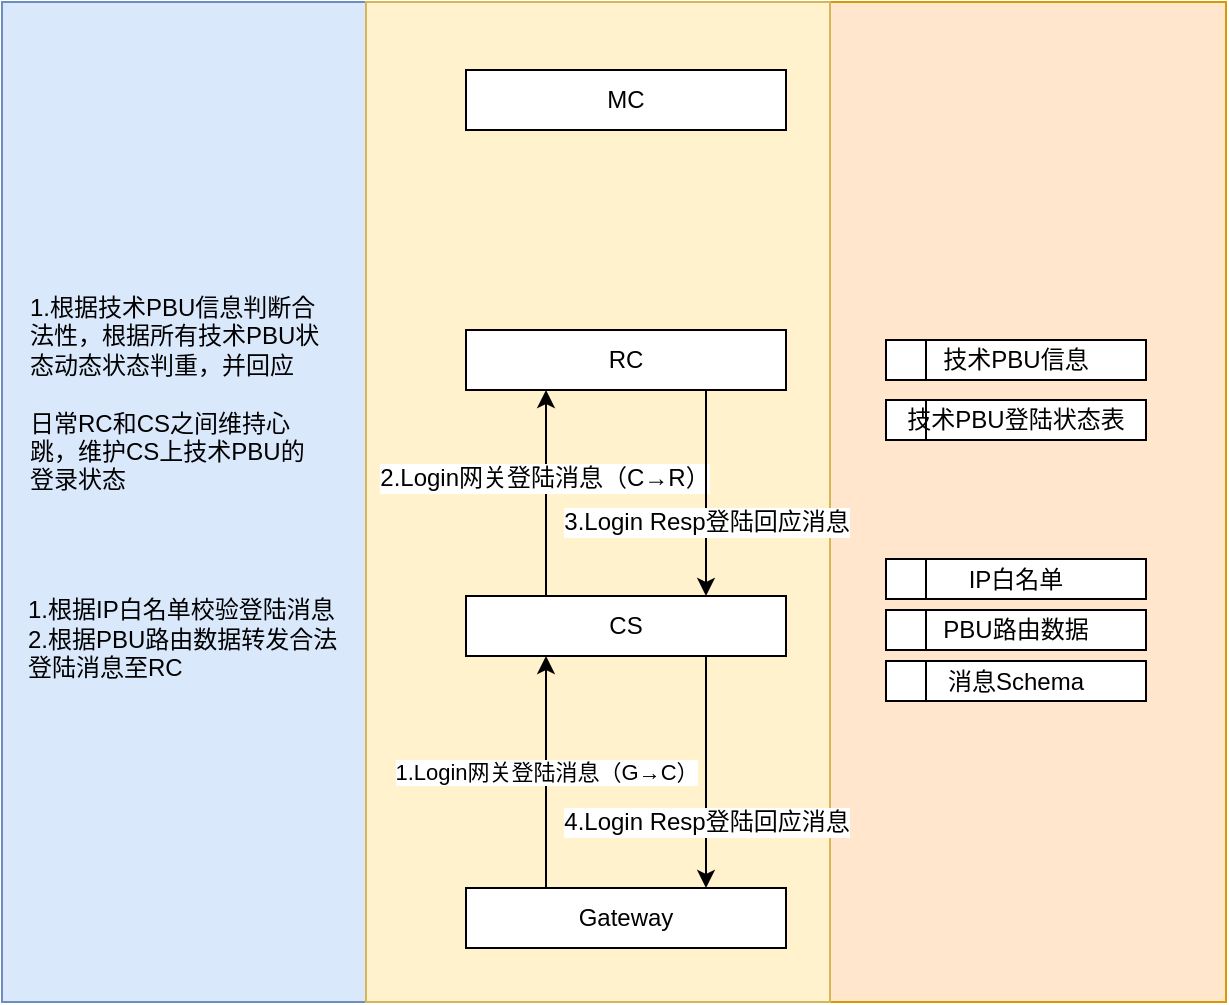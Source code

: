 <mxfile version="10.6.3" type="github"><diagram id="2XSv5YncIsLpyqT5br60" name="登陆"><mxGraphModel dx="2861" dy="1156" grid="1" gridSize="10" guides="1" tooltips="1" connect="1" arrows="1" fold="1" page="1" pageScale="1" pageWidth="827" pageHeight="1169" math="0" shadow="0"><root><mxCell id="0"/><mxCell id="1" parent="0"/><mxCell id="5lOrQ2NsdRdxIUb5oUFo-22" value="" style="rounded=0;whiteSpace=wrap;html=1;fillColor=#dae8fc;strokeColor=#6c8ebf;" parent="1" vertex="1"><mxGeometry x="-102" y="470" width="182" height="500" as="geometry"/></mxCell><mxCell id="5lOrQ2NsdRdxIUb5oUFo-20" value="" style="rounded=0;whiteSpace=wrap;html=1;fillColor=#ffe6cc;strokeColor=#d79b00;" parent="1" vertex="1"><mxGeometry x="312" y="470" width="198" height="500" as="geometry"/></mxCell><mxCell id="5lOrQ2NsdRdxIUb5oUFo-19" value="" style="rounded=0;whiteSpace=wrap;html=1;fillColor=#fff2cc;strokeColor=#d6b656;" parent="1" vertex="1"><mxGeometry x="80" y="470" width="232" height="500" as="geometry"/></mxCell><mxCell id="5lOrQ2NsdRdxIUb5oUFo-3" value="1.Login网关登陆消息（G→C）" style="edgeStyle=orthogonalEdgeStyle;rounded=0;orthogonalLoop=1;jettySize=auto;html=1;exitX=0.25;exitY=0;exitDx=0;exitDy=0;entryX=0.25;entryY=1;entryDx=0;entryDy=0;" parent="1" source="7pROXdPLJtuQ2oOgDiOT-1" target="5lOrQ2NsdRdxIUb5oUFo-1" edge="1"><mxGeometry relative="1" as="geometry"/></mxCell><mxCell id="7pROXdPLJtuQ2oOgDiOT-1" value="Gateway" style="rounded=0;whiteSpace=wrap;html=1;" parent="1" vertex="1"><mxGeometry x="130" y="913" width="160" height="30" as="geometry"/></mxCell><mxCell id="5lOrQ2NsdRdxIUb5oUFo-6" style="edgeStyle=orthogonalEdgeStyle;rounded=0;orthogonalLoop=1;jettySize=auto;html=1;exitX=0.25;exitY=0;exitDx=0;exitDy=0;entryX=0.25;entryY=1;entryDx=0;entryDy=0;" parent="1" source="5lOrQ2NsdRdxIUb5oUFo-1" target="5lOrQ2NsdRdxIUb5oUFo-2" edge="1"><mxGeometry relative="1" as="geometry"/></mxCell><mxCell id="5lOrQ2NsdRdxIUb5oUFo-8" value="2.Login网关登陆消息（&lt;span&gt;C→R）&lt;/span&gt;" style="text;html=1;resizable=0;points=[];align=center;verticalAlign=middle;labelBackgroundColor=#ffffff;" parent="5lOrQ2NsdRdxIUb5oUFo-6" vertex="1" connectable="0"><mxGeometry x="0.146" y="1" relative="1" as="geometry"><mxPoint as="offset"/></mxGeometry></mxCell><mxCell id="5lOrQ2NsdRdxIUb5oUFo-30" style="edgeStyle=orthogonalEdgeStyle;rounded=0;orthogonalLoop=1;jettySize=auto;html=1;exitX=0.75;exitY=1;exitDx=0;exitDy=0;entryX=0.75;entryY=0;entryDx=0;entryDy=0;" parent="1" source="5lOrQ2NsdRdxIUb5oUFo-1" target="7pROXdPLJtuQ2oOgDiOT-1" edge="1"><mxGeometry relative="1" as="geometry"/></mxCell><mxCell id="5lOrQ2NsdRdxIUb5oUFo-31" value="4.Login Resp登陆回应消息" style="text;html=1;resizable=0;points=[];align=center;verticalAlign=middle;labelBackgroundColor=#ffffff;" parent="5lOrQ2NsdRdxIUb5oUFo-30" vertex="1" connectable="0"><mxGeometry x="0.052" y="1" relative="1" as="geometry"><mxPoint x="-1" y="22" as="offset"/></mxGeometry></mxCell><mxCell id="5lOrQ2NsdRdxIUb5oUFo-1" value="CS&lt;br&gt;" style="rounded=0;whiteSpace=wrap;html=1;" parent="1" vertex="1"><mxGeometry x="130" y="767" width="160" height="30" as="geometry"/></mxCell><mxCell id="5lOrQ2NsdRdxIUb5oUFo-28" style="edgeStyle=orthogonalEdgeStyle;rounded=0;orthogonalLoop=1;jettySize=auto;html=1;exitX=0.75;exitY=1;exitDx=0;exitDy=0;entryX=0.75;entryY=0;entryDx=0;entryDy=0;" parent="1" source="5lOrQ2NsdRdxIUb5oUFo-2" target="5lOrQ2NsdRdxIUb5oUFo-1" edge="1"><mxGeometry relative="1" as="geometry"/></mxCell><mxCell id="5lOrQ2NsdRdxIUb5oUFo-29" value="3.Login Resp登陆回应消息" style="text;html=1;resizable=0;points=[];align=center;verticalAlign=middle;labelBackgroundColor=#ffffff;" parent="5lOrQ2NsdRdxIUb5oUFo-28" vertex="1" connectable="0"><mxGeometry x="-0.126" relative="1" as="geometry"><mxPoint y="21" as="offset"/></mxGeometry></mxCell><mxCell id="5lOrQ2NsdRdxIUb5oUFo-2" value="RC&lt;br&gt;" style="rounded=0;whiteSpace=wrap;html=1;" parent="1" vertex="1"><mxGeometry x="130" y="634" width="160" height="30" as="geometry"/></mxCell><mxCell id="5lOrQ2NsdRdxIUb5oUFo-5" value="MC&lt;br&gt;" style="rounded=0;whiteSpace=wrap;html=1;" parent="1" vertex="1"><mxGeometry x="130" y="504" width="160" height="30" as="geometry"/></mxCell><mxCell id="5lOrQ2NsdRdxIUb5oUFo-11" value="1.根据IP白名单校验登陆消息&lt;br&gt;2.根据PBU路由数据转发合法登陆消息至RC&lt;br&gt;&lt;br&gt;&lt;br&gt;&lt;br&gt;&lt;br&gt;" style="text;html=1;strokeColor=none;fillColor=none;align=left;verticalAlign=middle;whiteSpace=wrap;rounded=0;" parent="1" vertex="1"><mxGeometry x="-91" y="807" width="160" height="20" as="geometry"/></mxCell><mxCell id="5lOrQ2NsdRdxIUb5oUFo-12" value="IP白名单" style="shape=internalStorage;whiteSpace=wrap;html=1;backgroundOutline=1;" parent="1" vertex="1"><mxGeometry x="340" y="748.5" width="130" height="20" as="geometry"/></mxCell><mxCell id="5lOrQ2NsdRdxIUb5oUFo-25" value="技术PBU信息&lt;br&gt;" style="shape=internalStorage;whiteSpace=wrap;html=1;backgroundOutline=1;" parent="1" vertex="1"><mxGeometry x="340" y="639" width="130" height="20" as="geometry"/></mxCell><mxCell id="5lOrQ2NsdRdxIUb5oUFo-32" value="PBU路由数据" style="shape=internalStorage;whiteSpace=wrap;html=1;backgroundOutline=1;" parent="1" vertex="1"><mxGeometry x="340" y="774" width="130" height="20" as="geometry"/></mxCell><mxCell id="5lOrQ2NsdRdxIUb5oUFo-33" value="1.根据技术PBU信息判断合法性，根据所有技术PBU状态动态状态判重，并回应&lt;br&gt;&lt;br&gt;日常RC和CS之间维持心跳，维护CS上技术PBU的登录状态&lt;br&gt;" style="text;html=1;whiteSpace=wrap;" parent="1" vertex="1"><mxGeometry x="-90" y="609" width="150" height="30" as="geometry"/></mxCell><mxCell id="lRHoi_w9eDaSUjSf08hd-1" value="消息Schema" style="shape=internalStorage;whiteSpace=wrap;html=1;backgroundOutline=1;" parent="1" vertex="1"><mxGeometry x="340" y="799.5" width="130" height="20" as="geometry"/></mxCell><mxCell id="s5xCpZvy7ODqu6LAv5JG-1" value="技术PBU登陆状态表&lt;br&gt;" style="shape=internalStorage;whiteSpace=wrap;html=1;backgroundOutline=1;" parent="1" vertex="1"><mxGeometry x="340" y="669" width="130" height="20" as="geometry"/></mxCell></root></mxGraphModel></diagram><diagram id="eDgnCGzcdqiorpfhv8WH" name="新订单"><mxGraphModel dx="2034" dy="1156" grid="1" gridSize="10" guides="1" tooltips="1" connect="1" arrows="1" fold="1" page="1" pageScale="1" pageWidth="827" pageHeight="1169" math="0" shadow="0"><root><mxCell id="QPDfDquQ-t-9GtIXhJNH-0"/><mxCell id="QPDfDquQ-t-9GtIXhJNH-1" parent="QPDfDquQ-t-9GtIXhJNH-0"/><mxCell id="Iek5sfIJTYczQNUYaZ8A-0" value="" style="rounded=0;whiteSpace=wrap;html=1;fillColor=#dae8fc;strokeColor=#6c8ebf;" parent="QPDfDquQ-t-9GtIXhJNH-1" vertex="1"><mxGeometry y="399" width="272" height="641" as="geometry"/></mxCell><mxCell id="Iek5sfIJTYczQNUYaZ8A-1" value="" style="rounded=0;whiteSpace=wrap;html=1;fillColor=#ffe6cc;strokeColor=#d79b00;" parent="QPDfDquQ-t-9GtIXhJNH-1" vertex="1"><mxGeometry x="800" y="399" width="182" height="641" as="geometry"/></mxCell><mxCell id="Iek5sfIJTYczQNUYaZ8A-2" value="" style="rounded=0;whiteSpace=wrap;html=1;fillColor=#fff2cc;strokeColor=#d6b656;" parent="QPDfDquQ-t-9GtIXhJNH-1" vertex="1"><mxGeometry x="272" y="399" width="528" height="641" as="geometry"/></mxCell><mxCell id="Iek5sfIJTYczQNUYaZ8A-3" value="" style="edgeStyle=orthogonalEdgeStyle;rounded=0;orthogonalLoop=1;jettySize=auto;html=1;exitX=0.25;exitY=0;exitDx=0;exitDy=0;entryX=0.25;entryY=1;entryDx=0;entryDy=0;" parent="QPDfDquQ-t-9GtIXhJNH-1" source="Iek5sfIJTYczQNUYaZ8A-4" target="Iek5sfIJTYczQNUYaZ8A-9" edge="1"><mxGeometry relative="1" as="geometry"/></mxCell><mxCell id="UHxvu0t0LQLMJpTb8T8X-2" value="&lt;span&gt;新订单 New Order （G→C）&lt;/span&gt;" style="text;html=1;resizable=0;points=[];align=center;verticalAlign=middle;labelBackgroundColor=#ffffff;" parent="Iek5sfIJTYczQNUYaZ8A-3" vertex="1" connectable="0"><mxGeometry x="0.052" y="-1" relative="1" as="geometry"><mxPoint as="offset"/></mxGeometry></mxCell><mxCell id="UHxvu0t0LQLMJpTb8T8X-11" value="订单回应（Order Response）" style="edgeStyle=orthogonalEdgeStyle;rounded=0;orthogonalLoop=1;jettySize=auto;html=1;exitX=0.537;exitY=1.033;exitDx=0;exitDy=0;exitPerimeter=0;" parent="QPDfDquQ-t-9GtIXhJNH-1" source="Iek5sfIJTYczQNUYaZ8A-4" edge="1"><mxGeometry x="0.508" relative="1" as="geometry"><mxPoint x="482" y="988" as="targetPoint"/><mxPoint as="offset"/></mxGeometry></mxCell><mxCell id="1xBnIUnLfDGJ1frcEi9m-10" style="edgeStyle=orthogonalEdgeStyle;rounded=0;orthogonalLoop=1;jettySize=auto;html=1;exitX=0.75;exitY=1;exitDx=0;exitDy=0;entryX=0.777;entryY=0;entryDx=0;entryDy=0;entryPerimeter=0;" parent="QPDfDquQ-t-9GtIXhJNH-1" source="Iek5sfIJTYczQNUYaZ8A-4" target="QkaART5E55zEkX3gq3cA-0" edge="1"><mxGeometry relative="1" as="geometry"/></mxCell><mxCell id="1xBnIUnLfDGJ1frcEi9m-11" value="执行报告 （Execution Report）" style="text;html=1;resizable=0;points=[];align=center;verticalAlign=middle;labelBackgroundColor=#ffffff;" parent="1xBnIUnLfDGJ1frcEi9m-10" vertex="1" connectable="0"><mxGeometry x="-0.288" relative="1" as="geometry"><mxPoint as="offset"/></mxGeometry></mxCell><mxCell id="Iek5sfIJTYczQNUYaZ8A-4" value="Gateway" style="rounded=0;whiteSpace=wrap;html=1;" parent="QPDfDquQ-t-9GtIXhJNH-1" vertex="1"><mxGeometry x="322" y="842" width="298" height="30" as="geometry"/></mxCell><mxCell id="Iek5sfIJTYczQNUYaZ8A-5" style="edgeStyle=orthogonalEdgeStyle;rounded=0;orthogonalLoop=1;jettySize=auto;html=1;exitX=0.25;exitY=0;exitDx=0;exitDy=0;entryX=0.25;entryY=1;entryDx=0;entryDy=0;" parent="QPDfDquQ-t-9GtIXhJNH-1" source="Iek5sfIJTYczQNUYaZ8A-9" target="Iek5sfIJTYczQNUYaZ8A-12" edge="1"><mxGeometry relative="1" as="geometry"/></mxCell><mxCell id="Iek5sfIJTYczQNUYaZ8A-6" value="新订单 New Order （C→R）&lt;br&gt;" style="text;html=1;resizable=0;points=[];align=center;verticalAlign=middle;labelBackgroundColor=#ffffff;" parent="Iek5sfIJTYczQNUYaZ8A-5" vertex="1" connectable="0"><mxGeometry x="0.146" y="1" relative="1" as="geometry"><mxPoint as="offset"/></mxGeometry></mxCell><mxCell id="Iek5sfIJTYczQNUYaZ8A-7" style="edgeStyle=orthogonalEdgeStyle;rounded=0;orthogonalLoop=1;jettySize=auto;html=1;exitX=0.5;exitY=1;exitDx=0;exitDy=0;" parent="QPDfDquQ-t-9GtIXhJNH-1" source="Iek5sfIJTYczQNUYaZ8A-9" target="Iek5sfIJTYczQNUYaZ8A-4" edge="1"><mxGeometry relative="1" as="geometry"><Array as="points"><mxPoint x="480" y="726"/></Array></mxGeometry></mxCell><mxCell id="Iek5sfIJTYczQNUYaZ8A-8" value="&lt;span&gt;订单回应（Order Response）&lt;/span&gt;" style="text;html=1;resizable=0;points=[];align=center;verticalAlign=middle;labelBackgroundColor=#ffffff;" parent="Iek5sfIJTYczQNUYaZ8A-7" vertex="1" connectable="0"><mxGeometry x="0.052" y="1" relative="1" as="geometry"><mxPoint x="-1" y="22" as="offset"/></mxGeometry></mxCell><mxCell id="Iek5sfIJTYczQNUYaZ8A-9" value="CS&lt;br&gt;" style="rounded=0;whiteSpace=wrap;html=1;" parent="QPDfDquQ-t-9GtIXhJNH-1" vertex="1"><mxGeometry x="322" y="696" width="298" height="30" as="geometry"/></mxCell><mxCell id="Iek5sfIJTYczQNUYaZ8A-10" style="edgeStyle=orthogonalEdgeStyle;rounded=0;orthogonalLoop=1;jettySize=auto;html=1;exitX=0.5;exitY=1;exitDx=0;exitDy=0;entryX=0.53;entryY=0;entryDx=0;entryDy=0;entryPerimeter=0;" parent="QPDfDquQ-t-9GtIXhJNH-1" source="Iek5sfIJTYczQNUYaZ8A-12" target="Iek5sfIJTYczQNUYaZ8A-9" edge="1"><mxGeometry relative="1" as="geometry"><Array as="points"><mxPoint x="480" y="593"/></Array></mxGeometry></mxCell><mxCell id="Iek5sfIJTYczQNUYaZ8A-11" value="&lt;span&gt;订单回应（Order Response）&lt;/span&gt;" style="text;html=1;resizable=0;points=[];align=center;verticalAlign=middle;labelBackgroundColor=#ffffff;" parent="Iek5sfIJTYczQNUYaZ8A-10" vertex="1" connectable="0"><mxGeometry x="-0.126" relative="1" as="geometry"><mxPoint y="47" as="offset"/></mxGeometry></mxCell><mxCell id="UHxvu0t0LQLMJpTb8T8X-7" value="&lt;span&gt;新订单 New Order （R→M）&lt;/span&gt;" style="edgeStyle=orthogonalEdgeStyle;rounded=0;orthogonalLoop=1;jettySize=auto;html=1;exitX=0.25;exitY=0;exitDx=0;exitDy=0;entryX=0.25;entryY=1;entryDx=0;entryDy=0;" parent="QPDfDquQ-t-9GtIXhJNH-1" source="Iek5sfIJTYczQNUYaZ8A-12" target="Iek5sfIJTYczQNUYaZ8A-13" edge="1"><mxGeometry relative="1" as="geometry"/></mxCell><mxCell id="Iek5sfIJTYczQNUYaZ8A-12" value="RC&lt;br&gt;" style="rounded=0;whiteSpace=wrap;html=1;" parent="QPDfDquQ-t-9GtIXhJNH-1" vertex="1"><mxGeometry x="322" y="540" width="298" height="70" as="geometry"/></mxCell><mxCell id="UHxvu0t0LQLMJpTb8T8X-14" style="edgeStyle=orthogonalEdgeStyle;rounded=0;orthogonalLoop=1;jettySize=auto;html=1;exitX=0.5;exitY=1;exitDx=0;exitDy=0;entryX=0.5;entryY=0;entryDx=0;entryDy=0;" parent="QPDfDquQ-t-9GtIXhJNH-1" source="Iek5sfIJTYczQNUYaZ8A-13" target="Iek5sfIJTYczQNUYaZ8A-12" edge="1"><mxGeometry relative="1" as="geometry"/></mxCell><mxCell id="UHxvu0t0LQLMJpTb8T8X-15" value="订单回应（Order Response）" style="text;html=1;resizable=0;points=[];align=center;verticalAlign=middle;labelBackgroundColor=#ffffff;" parent="UHxvu0t0LQLMJpTb8T8X-14" vertex="1" connectable="0"><mxGeometry x="0.46" y="-1" relative="1" as="geometry"><mxPoint as="offset"/></mxGeometry></mxCell><mxCell id="UHxvu0t0LQLMJpTb8T8X-16" value="" style="edgeStyle=orthogonalEdgeStyle;rounded=0;orthogonalLoop=1;jettySize=auto;html=1;exitX=0.75;exitY=0;exitDx=0;exitDy=0;entryX=0.5;entryY=0;entryDx=0;entryDy=0;" parent="QPDfDquQ-t-9GtIXhJNH-1" source="Iek5sfIJTYczQNUYaZ8A-12" target="UHxvu0t0LQLMJpTb8T8X-19" edge="1"><mxGeometry x="-0.299" relative="1" as="geometry"><Array as="points"><mxPoint x="600" y="540"/><mxPoint x="600" y="490"/><mxPoint x="695" y="490"/></Array><mxPoint as="offset"/></mxGeometry></mxCell><mxCell id="1xBnIUnLfDGJ1frcEi9m-12" style="edgeStyle=orthogonalEdgeStyle;rounded=0;orthogonalLoop=1;jettySize=auto;html=1;exitX=0.879;exitY=-0.014;exitDx=0;exitDy=0;exitPerimeter=0;entryX=0.5;entryY=0;entryDx=0;entryDy=0;" parent="QPDfDquQ-t-9GtIXhJNH-1" source="Iek5sfIJTYczQNUYaZ8A-12" target="UHxvu0t0LQLMJpTb8T8X-18" edge="1"><mxGeometry relative="1" as="geometry"><Array as="points"><mxPoint x="584" y="500"/><mxPoint x="655" y="500"/></Array><mxPoint x="640" y="550" as="targetPoint"/></mxGeometry></mxCell><mxCell id="1xBnIUnLfDGJ1frcEi9m-13" style="edgeStyle=orthogonalEdgeStyle;rounded=0;orthogonalLoop=1;jettySize=auto;html=1;entryX=0.5;entryY=0;entryDx=0;entryDy=0;" parent="QPDfDquQ-t-9GtIXhJNH-1" source="Iek5sfIJTYczQNUYaZ8A-13" target="UHxvu0t0LQLMJpTb8T8X-20" edge="1"><mxGeometry relative="1" as="geometry"/></mxCell><mxCell id="1xBnIUnLfDGJ1frcEi9m-14" value="&lt;span&gt;执行报告 （Execution Report）&lt;/span&gt;" style="text;html=1;resizable=0;points=[];align=center;verticalAlign=middle;labelBackgroundColor=#ffffff;" parent="1xBnIUnLfDGJ1frcEi9m-13" vertex="1" connectable="0"><mxGeometry x="-0.032" y="-2" relative="1" as="geometry"><mxPoint as="offset"/></mxGeometry></mxCell><mxCell id="Iek5sfIJTYczQNUYaZ8A-13" value="MC&lt;br&gt;" style="rounded=0;whiteSpace=wrap;html=1;" parent="QPDfDquQ-t-9GtIXhJNH-1" vertex="1"><mxGeometry x="322" y="433" width="298" height="30" as="geometry"/></mxCell><mxCell id="Iek5sfIJTYczQNUYaZ8A-14" value="&lt;div style=&quot;text-align: center&quot;&gt;&lt;span&gt;Gateway&lt;/span&gt;&lt;/div&gt;新订单：&lt;br&gt;1.根据消息Schema判断消息基本格式正确&lt;br&gt;2.转发订单至CS&lt;br&gt;订单回应：&lt;br&gt;1.校验错误的发回OMS&lt;br&gt;执行报告：&lt;br&gt;1.根据业务PBU+reff组合中的技术PBU，发至特定Gateway。&lt;br&gt;&lt;br&gt;" style="text;html=1;strokeColor=none;fillColor=none;align=left;verticalAlign=middle;whiteSpace=wrap;rounded=0;" parent="QPDfDquQ-t-9GtIXhJNH-1" vertex="1"><mxGeometry x="13" y="960" width="246" height="20" as="geometry"/></mxCell><mxCell id="Iek5sfIJTYczQNUYaZ8A-15" value="产品代码表（Instrument Code）" style="shape=internalStorage;whiteSpace=wrap;html=1;backgroundOutline=1;" parent="QPDfDquQ-t-9GtIXhJNH-1" vertex="1"><mxGeometry x="814" y="690" width="130" height="31" as="geometry"/></mxCell><mxCell id="Iek5sfIJTYczQNUYaZ8A-16" value="权限与校验信息&lt;br&gt;" style="shape=internalStorage;whiteSpace=wrap;html=1;backgroundOutline=1;" parent="QPDfDquQ-t-9GtIXhJNH-1" vertex="1"><mxGeometry x="814" y="546" width="130" height="20" as="geometry"/></mxCell><mxCell id="Iek5sfIJTYczQNUYaZ8A-17" value="PBU信息表" style="shape=internalStorage;whiteSpace=wrap;html=1;backgroundOutline=1;" parent="QPDfDquQ-t-9GtIXhJNH-1" vertex="1"><mxGeometry x="814" y="726" width="130" height="20" as="geometry"/></mxCell><mxCell id="Iek5sfIJTYczQNUYaZ8A-18" value="&lt;div style=&quot;text-align: center&quot;&gt;&lt;span&gt;RC&lt;/span&gt;&lt;/div&gt;新订单：&lt;br&gt;1.进行订单合法性，订单权限等检查，进行持仓冻结等业务操作&lt;br&gt;2.根据&lt;b&gt;产品+业务信息&lt;/b&gt;，路由至特定产品集&lt;br&gt;订单回应：&lt;br&gt;1.根据新订单的技术PBU号和&lt;span&gt;技术PBU登陆状态表，找到并&lt;/span&gt;发往相应EzCS&lt;br&gt;执行报告：&lt;br&gt;1.订阅本机构所属的所有技术PBU主题，并处理执行报告。&lt;br&gt;" style="text;html=1;whiteSpace=wrap;" parent="QPDfDquQ-t-9GtIXhJNH-1" vertex="1"><mxGeometry x="15" y="516" width="236" height="30" as="geometry"/></mxCell><mxCell id="QkaART5E55zEkX3gq3cA-1" value="新订单 New Order （O→G）" style="edgeStyle=orthogonalEdgeStyle;rounded=0;orthogonalLoop=1;jettySize=auto;html=1;exitX=0.25;exitY=0;exitDx=0;exitDy=0;entryX=0.25;entryY=1;entryDx=0;entryDy=0;" parent="QPDfDquQ-t-9GtIXhJNH-1" source="QkaART5E55zEkX3gq3cA-0" target="Iek5sfIJTYczQNUYaZ8A-4" edge="1"><mxGeometry relative="1" as="geometry"/></mxCell><mxCell id="QkaART5E55zEkX3gq3cA-0" value="OMS" style="rounded=0;whiteSpace=wrap;html=1;" parent="QPDfDquQ-t-9GtIXhJNH-1" vertex="1"><mxGeometry x="323" y="990" width="287" height="30" as="geometry"/></mxCell><mxCell id="UHxvu0t0LQLMJpTb8T8X-0" value="消息Schema" style="shape=internalStorage;whiteSpace=wrap;html=1;backgroundOutline=1;" parent="QPDfDquQ-t-9GtIXhJNH-1" vertex="1"><mxGeometry x="815" y="847" width="130" height="20" as="geometry"/></mxCell><mxCell id="UHxvu0t0LQLMJpTb8T8X-1" value="&lt;br&gt;&lt;div style=&quot;text-align: center&quot;&gt;&lt;span&gt;CS&lt;/span&gt;&lt;/div&gt;新订单：&lt;br&gt;1.校验业务PBU和技术PBU之间关系&lt;br&gt;2.根据产品代码表将产品代码转换为内部二进制代码&lt;br&gt;2.根据业务PBU所属机构，将订单路由至特定RC分区&lt;br&gt;订单回应：&lt;br&gt;1.根据原订单技术PBU信息发回Gateway&lt;br&gt;执行报告：&lt;br&gt;1.根据其上已经连接的技术PBU，订阅相应执行报告主题，并下发至Gateway&lt;br&gt;2.根据其上有权限订阅的其他PBU，订阅其他技术PBU主题，并下发至订阅的Gateway&lt;br&gt;" style="text;html=1;strokeColor=none;fillColor=none;align=left;verticalAlign=middle;whiteSpace=wrap;rounded=0;" parent="QPDfDquQ-t-9GtIXhJNH-1" vertex="1"><mxGeometry x="14" y="772" width="246" height="20" as="geometry"/></mxCell><mxCell id="UHxvu0t0LQLMJpTb8T8X-4" value="产品静态信息&lt;br&gt;" style="shape=internalStorage;whiteSpace=wrap;html=1;backgroundOutline=1;" parent="QPDfDquQ-t-9GtIXhJNH-1" vertex="1"><mxGeometry x="815" y="570" width="130" height="20" as="geometry"/></mxCell><mxCell id="UHxvu0t0LQLMJpTb8T8X-6" value="产品业务信息&lt;br&gt;" style="shape=internalStorage;whiteSpace=wrap;html=1;backgroundOutline=1;" parent="QPDfDquQ-t-9GtIXhJNH-1" vertex="1"><mxGeometry x="815" y="593" width="130" height="20" as="geometry"/></mxCell><mxCell id="UHxvu0t0LQLMJpTb8T8X-8" value="&lt;div style=&quot;text-align: center&quot;&gt;&lt;span&gt;MC&lt;/span&gt;&lt;/div&gt;订单回应：&lt;br&gt;1.根据原订单业务PBU找到对应RC，发回订单回应。RC处理后继续转发&lt;br&gt;执行报告：&lt;br&gt;1.根据原订单技术PBU，发往相应消息中间件主题，同时发往产品集主题&lt;br&gt;" style="text;html=1;whiteSpace=wrap;" parent="QPDfDquQ-t-9GtIXhJNH-1" vertex="1"><mxGeometry x="15" y="403" width="236" height="30" as="geometry"/></mxCell><mxCell id="1xBnIUnLfDGJ1frcEi9m-17" style="edgeStyle=orthogonalEdgeStyle;rounded=0;orthogonalLoop=1;jettySize=auto;html=1;exitX=0.5;exitY=1;exitDx=0;exitDy=0;entryX=1;entryY=0.25;entryDx=0;entryDy=0;" parent="QPDfDquQ-t-9GtIXhJNH-1" source="UHxvu0t0LQLMJpTb8T8X-18" target="Iek5sfIJTYczQNUYaZ8A-9" edge="1"><mxGeometry relative="1" as="geometry"/></mxCell><mxCell id="1xBnIUnLfDGJ1frcEi9m-21" style="edgeStyle=orthogonalEdgeStyle;rounded=0;orthogonalLoop=1;jettySize=auto;html=1;exitX=0.5;exitY=1;exitDx=0;exitDy=0;" parent="QPDfDquQ-t-9GtIXhJNH-1" source="UHxvu0t0LQLMJpTb8T8X-18" target="1xBnIUnLfDGJ1frcEi9m-19" edge="1"><mxGeometry relative="1" as="geometry"><Array as="points"><mxPoint x="655" y="700"/><mxPoint x="705" y="700"/></Array></mxGeometry></mxCell><mxCell id="UHxvu0t0LQLMJpTb8T8X-18" value="技术&lt;br&gt;PBU&lt;br&gt;&lt;div style=&quot;text-align: center&quot;&gt;&lt;span&gt;1&lt;/span&gt;&lt;/div&gt;" style="shape=cylinder;whiteSpace=wrap;html=1;boundedLbl=1;backgroundOutline=1;align=left;" parent="QPDfDquQ-t-9GtIXhJNH-1" vertex="1"><mxGeometry x="640" y="506" width="30" height="60" as="geometry"/></mxCell><mxCell id="1xBnIUnLfDGJ1frcEi9m-18" style="edgeStyle=orthogonalEdgeStyle;rounded=0;orthogonalLoop=1;jettySize=auto;html=1;exitX=0.5;exitY=1;exitDx=0;exitDy=0;entryX=1;entryY=0.75;entryDx=0;entryDy=0;" parent="QPDfDquQ-t-9GtIXhJNH-1" source="UHxvu0t0LQLMJpTb8T8X-19" target="Iek5sfIJTYczQNUYaZ8A-9" edge="1"><mxGeometry relative="1" as="geometry"/></mxCell><mxCell id="1xBnIUnLfDGJ1frcEi9m-22" style="edgeStyle=orthogonalEdgeStyle;rounded=0;orthogonalLoop=1;jettySize=auto;html=1;exitX=0.5;exitY=1;exitDx=0;exitDy=0;entryX=0.69;entryY=-0.1;entryDx=0;entryDy=0;entryPerimeter=0;" parent="QPDfDquQ-t-9GtIXhJNH-1" source="UHxvu0t0LQLMJpTb8T8X-19" target="1xBnIUnLfDGJ1frcEi9m-19" edge="1"><mxGeometry relative="1" as="geometry"><mxPoint x="710" y="760" as="targetPoint"/><Array as="points"><mxPoint x="695" y="590"/><mxPoint x="730" y="590"/><mxPoint x="730" y="760"/><mxPoint x="729" y="760"/></Array></mxGeometry></mxCell><mxCell id="UHxvu0t0LQLMJpTb8T8X-19" value="技术&lt;br&gt;PBU&lt;br&gt;&lt;div style=&quot;text-align: center&quot;&gt;&lt;span&gt;2&lt;/span&gt;&lt;/div&gt;" style="shape=cylinder;whiteSpace=wrap;html=1;boundedLbl=1;backgroundOutline=1;align=left;" parent="QPDfDquQ-t-9GtIXhJNH-1" vertex="1"><mxGeometry x="680" y="506" width="30" height="60" as="geometry"/></mxCell><mxCell id="UHxvu0t0LQLMJpTb8T8X-20" value="产品集" style="shape=cylinder;whiteSpace=wrap;html=1;boundedLbl=1;backgroundOutline=1;align=left;" parent="QPDfDquQ-t-9GtIXhJNH-1" vertex="1"><mxGeometry x="735" y="506" width="30" height="60" as="geometry"/></mxCell><mxCell id="1xBnIUnLfDGJ1frcEi9m-0" value="技术PBU登陆状态表&lt;br&gt;" style="shape=internalStorage;whiteSpace=wrap;html=1;backgroundOutline=1;" parent="QPDfDquQ-t-9GtIXhJNH-1" vertex="1"><mxGeometry x="815" y="617" width="130" height="20" as="geometry"/></mxCell><mxCell id="1xBnIUnLfDGJ1frcEi9m-3" value="权限与校验信息&lt;br&gt;" style="shape=internalStorage;whiteSpace=wrap;html=1;backgroundOutline=1;" parent="QPDfDquQ-t-9GtIXhJNH-1" vertex="1"><mxGeometry x="815" y="443" width="130" height="20" as="geometry"/></mxCell><mxCell id="1xBnIUnLfDGJ1frcEi9m-4" value="产品动态信息&lt;br&gt;" style="shape=internalStorage;whiteSpace=wrap;html=1;backgroundOutline=1;" parent="QPDfDquQ-t-9GtIXhJNH-1" vertex="1"><mxGeometry x="815" y="463" width="130" height="20" as="geometry"/></mxCell><mxCell id="1xBnIUnLfDGJ1frcEi9m-20" style="edgeStyle=orthogonalEdgeStyle;rounded=0;orthogonalLoop=1;jettySize=auto;html=1;entryX=1;entryY=0.25;entryDx=0;entryDy=0;exitX=0.5;exitY=1;exitDx=0;exitDy=0;" parent="QPDfDquQ-t-9GtIXhJNH-1" source="1xBnIUnLfDGJ1frcEi9m-19" target="Iek5sfIJTYczQNUYaZ8A-4" edge="1"><mxGeometry relative="1" as="geometry"><mxPoint x="620" y="850" as="targetPoint"/></mxGeometry></mxCell><mxCell id="1xBnIUnLfDGJ1frcEi9m-25" value="执行报告 （Execution Report）" style="text;html=1;resizable=0;points=[];align=center;verticalAlign=middle;labelBackgroundColor=#ffffff;" parent="1xBnIUnLfDGJ1frcEi9m-20" vertex="1" connectable="0"><mxGeometry x="-0.2" relative="1" as="geometry"><mxPoint x="-0.5" y="-28" as="offset"/></mxGeometry></mxCell><mxCell id="1xBnIUnLfDGJ1frcEi9m-19" value="DropCopy&lt;br&gt;" style="rounded=0;whiteSpace=wrap;html=1;" parent="QPDfDquQ-t-9GtIXhJNH-1" vertex="1"><mxGeometry x="640" y="760" width="129" height="30" as="geometry"/></mxCell><mxCell id="1xBnIUnLfDGJ1frcEi9m-23" style="edgeStyle=orthogonalEdgeStyle;rounded=0;orthogonalLoop=1;jettySize=auto;html=1;exitX=0.789;exitY=1;exitDx=0;exitDy=0;exitPerimeter=0;" parent="QPDfDquQ-t-9GtIXhJNH-1" source="Iek5sfIJTYczQNUYaZ8A-9" edge="1"><mxGeometry relative="1" as="geometry"><mxPoint x="556" y="882" as="sourcePoint"/><mxPoint x="556" y="840" as="targetPoint"/></mxGeometry></mxCell><mxCell id="1xBnIUnLfDGJ1frcEi9m-24" value="执行报告 （Execution Report）" style="text;html=1;resizable=0;points=[];align=center;verticalAlign=middle;labelBackgroundColor=#ffffff;" parent="1xBnIUnLfDGJ1frcEi9m-23" vertex="1" connectable="0"><mxGeometry x="-0.288" relative="1" as="geometry"><mxPoint x="3" y="-17" as="offset"/></mxGeometry></mxCell><mxCell id="30YSFTvp1UL-PCpm83hj-0" style="edgeStyle=orthogonalEdgeStyle;rounded=0;orthogonalLoop=1;jettySize=auto;html=1;exitX=0.75;exitY=1;exitDx=0;exitDy=0;" parent="QPDfDquQ-t-9GtIXhJNH-1" source="Iek5sfIJTYczQNUYaZ8A-13" edge="1"><mxGeometry relative="1" as="geometry"><mxPoint x="550" y="610" as="sourcePoint"/><mxPoint x="546" y="540" as="targetPoint"/></mxGeometry></mxCell><mxCell id="30YSFTvp1UL-PCpm83hj-1" value="执行报告 （Execution Report）" style="text;html=1;resizable=0;points=[];align=center;verticalAlign=middle;labelBackgroundColor=#ffffff;" parent="30YSFTvp1UL-PCpm83hj-0" vertex="1" connectable="0"><mxGeometry x="-0.288" relative="1" as="geometry"><mxPoint x="4" y="-17" as="offset"/></mxGeometry></mxCell><mxCell id="1hmqLWPulOKrMX8nF1GX-0" value="执行报告&lt;br&gt;" style="rounded=0;whiteSpace=wrap;html=1;" vertex="1" parent="QPDfDquQ-t-9GtIXhJNH-1"><mxGeometry x="390" y="220" width="120" height="60" as="geometry"/></mxCell></root></mxGraphModel></diagram><diagram id="b9KQHXOGuI94HHqyQZMs" name="æ´ä½æ¶æ"><mxGraphModel dx="2034" dy="1156" grid="1" gridSize="10" guides="1" tooltips="1" connect="1" arrows="1" fold="1" page="1" pageScale="1" pageWidth="827" pageHeight="1169" math="0" shadow="0"><root><mxCell id="wR2-jKn8HsX7gADHJbJJ-0"/><mxCell id="wR2-jKn8HsX7gADHJbJJ-1" parent="wR2-jKn8HsX7gADHJbJJ-0"/><mxCell id="Eh6XchaRcrIParnHsD-S-2" value="" style="endArrow=none;html=1;" parent="wR2-jKn8HsX7gADHJbJJ-1" edge="1"><mxGeometry width="50" height="50" relative="1" as="geometry"><mxPoint x="10" y="320" as="sourcePoint"/><mxPoint x="860" y="320" as="targetPoint"/></mxGeometry></mxCell><mxCell id="Eh6XchaRcrIParnHsD-S-3" value="MC" style="rounded=0;whiteSpace=wrap;html=1;" parent="wR2-jKn8HsX7gADHJbJJ-1" vertex="1"><mxGeometry x="140" y="220" width="120" height="30" as="geometry"/></mxCell><mxCell id="Eh6XchaRcrIParnHsD-S-14" style="edgeStyle=orthogonalEdgeStyle;shape=link;rounded=0;orthogonalLoop=1;jettySize=auto;html=1;exitX=0.5;exitY=1;exitDx=0;exitDy=0;" parent="wR2-jKn8HsX7gADHJbJJ-1" source="Eh6XchaRcrIParnHsD-S-4" edge="1"><mxGeometry relative="1" as="geometry"><mxPoint x="190" y="320" as="targetPoint"/></mxGeometry></mxCell><mxCell id="Eh6XchaRcrIParnHsD-S-4" value="MC" style="rounded=0;whiteSpace=wrap;html=1;fillColor=#FFF2CC;" parent="wR2-jKn8HsX7gADHJbJJ-1" vertex="1"><mxGeometry x="130" y="230" width="120" height="30" as="geometry"/></mxCell><mxCell id="Eh6XchaRcrIParnHsD-S-7" value="MC" style="rounded=0;whiteSpace=wrap;html=1;" parent="wR2-jKn8HsX7gADHJbJJ-1" vertex="1"><mxGeometry x="544" y="220" width="120" height="30" as="geometry"/></mxCell><mxCell id="Eh6XchaRcrIParnHsD-S-16" style="edgeStyle=orthogonalEdgeStyle;shape=link;rounded=0;orthogonalLoop=1;jettySize=auto;html=1;exitX=0.5;exitY=1;exitDx=0;exitDy=0;" parent="wR2-jKn8HsX7gADHJbJJ-1" source="Eh6XchaRcrIParnHsD-S-8" edge="1"><mxGeometry relative="1" as="geometry"><mxPoint x="593" y="320" as="targetPoint"/></mxGeometry></mxCell><mxCell id="Eh6XchaRcrIParnHsD-S-8" value="MC" style="rounded=0;whiteSpace=wrap;html=1;fillColor=#FFF4C3;" parent="wR2-jKn8HsX7gADHJbJJ-1" vertex="1"><mxGeometry x="533" y="230" width="120" height="30" as="geometry"/></mxCell><mxCell id="Eh6XchaRcrIParnHsD-S-10" value="MC" style="rounded=0;whiteSpace=wrap;html=1;" parent="wR2-jKn8HsX7gADHJbJJ-1" vertex="1"><mxGeometry x="310" y="220" width="120" height="30" as="geometry"/></mxCell><mxCell id="Eh6XchaRcrIParnHsD-S-15" style="edgeStyle=orthogonalEdgeStyle;shape=link;rounded=0;orthogonalLoop=1;jettySize=auto;html=1;exitX=0.5;exitY=1;exitDx=0;exitDy=0;" parent="wR2-jKn8HsX7gADHJbJJ-1" source="Eh6XchaRcrIParnHsD-S-11" edge="1"><mxGeometry relative="1" as="geometry"><mxPoint x="360" y="320" as="targetPoint"/></mxGeometry></mxCell><mxCell id="Eh6XchaRcrIParnHsD-S-11" value="RC" style="rounded=0;whiteSpace=wrap;html=1;fillColor=#FFF4C3;" parent="wR2-jKn8HsX7gADHJbJJ-1" vertex="1"><mxGeometry x="300" y="230" width="120" height="30" as="geometry"/></mxCell><mxCell id="Eh6XchaRcrIParnHsD-S-12" value="MC" style="rounded=0;whiteSpace=wrap;html=1;" parent="wR2-jKn8HsX7gADHJbJJ-1" vertex="1"><mxGeometry x="710" y="220" width="120" height="30" as="geometry"/></mxCell><mxCell id="Eh6XchaRcrIParnHsD-S-17" style="edgeStyle=orthogonalEdgeStyle;shape=link;rounded=0;orthogonalLoop=1;jettySize=auto;html=1;exitX=0.5;exitY=1;exitDx=0;exitDy=0;" parent="wR2-jKn8HsX7gADHJbJJ-1" source="Eh6XchaRcrIParnHsD-S-13" edge="1"><mxGeometry relative="1" as="geometry"><mxPoint x="760" y="320" as="targetPoint"/></mxGeometry></mxCell><mxCell id="Eh6XchaRcrIParnHsD-S-13" value="RC" style="rounded=0;whiteSpace=wrap;html=1;fillColor=#FFF4C3;" parent="wR2-jKn8HsX7gADHJbJJ-1" vertex="1"><mxGeometry x="700" y="230" width="120" height="30" as="geometry"/></mxCell><mxCell id="Eh6XchaRcrIParnHsD-S-19" style="edgeStyle=orthogonalEdgeStyle;shape=link;rounded=0;orthogonalLoop=1;jettySize=auto;html=1;exitX=0.5;exitY=0;exitDx=0;exitDy=0;" parent="wR2-jKn8HsX7gADHJbJJ-1" source="Eh6XchaRcrIParnHsD-S-18" edge="1"><mxGeometry relative="1" as="geometry"><mxPoint x="175" y="320" as="targetPoint"/></mxGeometry></mxCell><mxCell id="Eh6XchaRcrIParnHsD-S-18" value="CS" style="rounded=0;whiteSpace=wrap;html=1;fillColor=#FFF2CC;" parent="wR2-jKn8HsX7gADHJbJJ-1" vertex="1"><mxGeometry x="115" y="380" width="120" height="30" as="geometry"/></mxCell><mxCell id="Eh6XchaRcrIParnHsD-S-23" style="edgeStyle=orthogonalEdgeStyle;shape=link;rounded=0;orthogonalLoop=1;jettySize=auto;html=1;exitX=0.5;exitY=0;exitDx=0;exitDy=0;" parent="wR2-jKn8HsX7gADHJbJJ-1" source="Eh6XchaRcrIParnHsD-S-20" edge="1"><mxGeometry relative="1" as="geometry"><mxPoint x="353" y="320" as="targetPoint"/></mxGeometry></mxCell><mxCell id="Eh6XchaRcrIParnHsD-S-20" value="CS" style="rounded=0;whiteSpace=wrap;html=1;fillColor=#FFF2CC;" parent="wR2-jKn8HsX7gADHJbJJ-1" vertex="1"><mxGeometry x="293" y="380" width="120" height="30" as="geometry"/></mxCell><mxCell id="Eh6XchaRcrIParnHsD-S-24" style="edgeStyle=orthogonalEdgeStyle;shape=link;rounded=0;orthogonalLoop=1;jettySize=auto;html=1;exitX=0.5;exitY=0;exitDx=0;exitDy=0;" parent="wR2-jKn8HsX7gADHJbJJ-1" source="Eh6XchaRcrIParnHsD-S-25" edge="1"><mxGeometry relative="1" as="geometry"><mxPoint x="604" y="320" as="targetPoint"/></mxGeometry></mxCell><mxCell id="Eh6XchaRcrIParnHsD-S-25" value="CS" style="rounded=0;whiteSpace=wrap;html=1;fillColor=#FFF2CC;" parent="wR2-jKn8HsX7gADHJbJJ-1" vertex="1"><mxGeometry x="544" y="380" width="120" height="30" as="geometry"/></mxCell><mxCell id="Eh6XchaRcrIParnHsD-S-26" style="edgeStyle=orthogonalEdgeStyle;shape=link;rounded=0;orthogonalLoop=1;jettySize=auto;html=1;exitX=0.5;exitY=0;exitDx=0;exitDy=0;" parent="wR2-jKn8HsX7gADHJbJJ-1" source="Eh6XchaRcrIParnHsD-S-27" edge="1"><mxGeometry relative="1" as="geometry"><mxPoint x="779" y="320" as="targetPoint"/></mxGeometry></mxCell><mxCell id="Eh6XchaRcrIParnHsD-S-27" value="CS" style="rounded=0;whiteSpace=wrap;html=1;fillColor=#FFF2CC;" parent="wR2-jKn8HsX7gADHJbJJ-1" vertex="1"><mxGeometry x="719" y="380" width="120" height="30" as="geometry"/></mxCell><mxCell id="Eh6XchaRcrIParnHsD-S-28" value="Gateway" style="rounded=0;whiteSpace=wrap;html=1;fillColor=#FFF2CC;" parent="wR2-jKn8HsX7gADHJbJJ-1" vertex="1"><mxGeometry x="115" y="520" width="120" height="30" as="geometry"/></mxCell><mxCell id="Eh6XchaRcrIParnHsD-S-29" value="Gateway" style="rounded=0;whiteSpace=wrap;html=1;fillColor=#FFF2CC;" parent="wR2-jKn8HsX7gADHJbJJ-1" vertex="1"><mxGeometry x="293" y="520" width="120" height="30" as="geometry"/></mxCell><mxCell id="8gybnrDlKNvE_RDFqcQF-0" value="ZC" style="rounded=0;whiteSpace=wrap;html=1;fillColor=#FFF2CC;" vertex="1" parent="wR2-jKn8HsX7gADHJbJJ-1"><mxGeometry x="140" y="240" width="120" height="30" as="geometry"/></mxCell></root></mxGraphModel></diagram><diagram id="toR-k11VNtlQD3XIa2N2" name="Page-4"><mxGraphModel dx="2034" dy="1156" grid="1" gridSize="10" guides="1" tooltips="1" connect="1" arrows="1" fold="1" page="1" pageScale="1" pageWidth="2339" pageHeight="3300" math="0" shadow="0"><root><mxCell id="kVr5YChKaQc_OIzmbN8f-0"/><mxCell id="kVr5YChKaQc_OIzmbN8f-1" parent="kVr5YChKaQc_OIzmbN8f-0"/><mxCell id="MTLU-PxM8Hu31ivRvPX8-0" value="产品" style="swimlane;fontStyle=0;childLayout=stackLayout;horizontal=1;startSize=26;fillColor=#fff2cc;horizontalStack=0;resizeParent=1;resizeParentMax=0;resizeLast=0;collapsible=1;marginBottom=0;strokeColor=#d6b656;" vertex="1" parent="kVr5YChKaQc_OIzmbN8f-1"><mxGeometry x="520" y="470" width="200" height="104" as="geometry"><mxRectangle x="273" y="110" width="90" height="26" as="alternateBounds"/></mxGeometry></mxCell><mxCell id="MTLU-PxM8Hu31ivRvPX8-1" value="+ instID_产品编号: uint64" style="text;strokeColor=none;fillColor=none;align=left;verticalAlign=top;spacingLeft=4;spacingRight=4;overflow=hidden;rotatable=0;points=[[0,0.5],[1,0.5]];portConstraint=eastwest;" vertex="1" parent="MTLU-PxM8Hu31ivRvPX8-0"><mxGeometry y="26" width="200" height="26" as="geometry"/></mxCell><mxCell id="MTLU-PxM8Hu31ivRvPX8-2" value="+ instCod_产品代码: char(12)" style="text;strokeColor=none;fillColor=none;align=left;verticalAlign=top;spacingLeft=4;spacingRight=4;overflow=hidden;rotatable=0;points=[[0,0.5],[1,0.5]];portConstraint=eastwest;" vertex="1" parent="MTLU-PxM8Hu31ivRvPX8-0"><mxGeometry y="52" width="200" height="26" as="geometry"/></mxCell><mxCell id="MTLU-PxM8Hu31ivRvPX8-3" value="+ instTypID_产品类型代码: uint32" style="text;strokeColor=none;fillColor=none;align=left;verticalAlign=top;spacingLeft=4;spacingRight=4;overflow=hidden;rotatable=0;points=[[0,0.5],[1,0.5]];portConstraint=eastwest;" vertex="1" parent="MTLU-PxM8Hu31ivRvPX8-0"><mxGeometry y="78" width="200" height="26" as="geometry"/></mxCell><mxCell id="p7gDfYDB5g_PpnA4iwmq-0" value="机构" style="swimlane;fontStyle=0;childLayout=stackLayout;horizontal=1;startSize=26;fillColor=#fff2cc;horizontalStack=0;resizeParent=1;resizeParentMax=0;resizeLast=0;collapsible=1;marginBottom=0;strokeColor=#d6b656;" vertex="1" parent="kVr5YChKaQc_OIzmbN8f-1"><mxGeometry x="140" y="810" width="190" height="48" as="geometry"/></mxCell><mxCell id="p7gDfYDB5g_PpnA4iwmq-1" value="+ instituteID_机构编号: uint32" style="text;strokeColor=none;fillColor=none;align=left;verticalAlign=top;spacingLeft=4;spacingRight=4;overflow=hidden;rotatable=0;points=[[0,0.5],[1,0.5]];portConstraint=eastwest;" vertex="1" parent="p7gDfYDB5g_PpnA4iwmq-0"><mxGeometry y="26" width="190" height="22" as="geometry"/></mxCell><mxCell id="p7gDfYDB5g_PpnA4iwmq-4" value="市场参与者" style="swimlane;fontStyle=0;childLayout=stackLayout;horizontal=1;startSize=26;horizontalStack=0;resizeParent=1;resizeParentMax=0;resizeLast=0;collapsible=1;marginBottom=0;fillColor=#fff2cc;strokeColor=#d6b656;gradientColor=none;swimlaneFillColor=#ffffff;" vertex="1" parent="kVr5YChKaQc_OIzmbN8f-1"><mxGeometry x="80" y="470" width="310" height="104" as="geometry"/></mxCell><mxCell id="p7gDfYDB5g_PpnA4iwmq-5" value="+ mktParticipantCod_市场参与者编号: char(13)&#10;&#10;" style="text;strokeColor=none;fillColor=none;align=left;verticalAlign=top;spacingLeft=4;spacingRight=4;overflow=hidden;rotatable=0;points=[[0,0.5],[1,0.5]];portConstraint=eastwest;" vertex="1" parent="p7gDfYDB5g_PpnA4iwmq-4"><mxGeometry y="26" width="310" height="26" as="geometry"/></mxCell><mxCell id="p7gDfYDB5g_PpnA4iwmq-6" value="+ MPUniqueCod_市场参与者统一标识号: char(20)" style="text;strokeColor=none;fillColor=none;align=left;verticalAlign=top;spacingLeft=4;spacingRight=4;overflow=hidden;rotatable=0;points=[[0,0.5],[1,0.5]];portConstraint=eastwest;" vertex="1" parent="p7gDfYDB5g_PpnA4iwmq-4"><mxGeometry y="52" width="310" height="26" as="geometry"/></mxCell><mxCell id="p7gDfYDB5g_PpnA4iwmq-7" value="+ ownerInstituteID_所属机构编号: uint32" style="text;strokeColor=none;fillColor=none;align=left;verticalAlign=top;spacingLeft=4;spacingRight=4;overflow=hidden;rotatable=0;points=[[0,0.5],[1,0.5]];portConstraint=eastwest;" vertex="1" parent="p7gDfYDB5g_PpnA4iwmq-4"><mxGeometry y="78" width="310" height="26" as="geometry"/></mxCell><mxCell id="p7gDfYDB5g_PpnA4iwmq-10" value="产品+业务（如竞价交易）" style="swimlane;fontStyle=0;childLayout=stackLayout;horizontal=1;startSize=26;fillColor=#fff2cc;horizontalStack=0;resizeParent=1;resizeParentMax=0;resizeLast=0;collapsible=1;marginBottom=0;strokeColor=#d6b656;" vertex="1" parent="kVr5YChKaQc_OIzmbN8f-1"><mxGeometry x="940" y="470" width="220" height="130" as="geometry"/></mxCell><mxCell id="p7gDfYDB5g_PpnA4iwmq-11" value="+ instID_产品编号: uint32" style="text;strokeColor=none;fillColor=none;align=left;verticalAlign=top;spacingLeft=4;spacingRight=4;overflow=hidden;rotatable=0;points=[[0,0.5],[1,0.5]];portConstraint=eastwest;" vertex="1" parent="p7gDfYDB5g_PpnA4iwmq-10"><mxGeometry y="26" width="220" height="26" as="geometry"/></mxCell><mxCell id="p7gDfYDB5g_PpnA4iwmq-12" value="+ bizID_业务编号: uint32" style="text;strokeColor=none;fillColor=none;align=left;verticalAlign=top;spacingLeft=4;spacingRight=4;overflow=hidden;rotatable=0;points=[[0,0.5],[1,0.5]];portConstraint=eastwest;" vertex="1" parent="p7gDfYDB5g_PpnA4iwmq-10"><mxGeometry y="52" width="220" height="26" as="geometry"/></mxCell><mxCell id="p7gDfYDB5g_PpnA4iwmq-13" value="+ setID_所属产品集: uint32" style="text;strokeColor=none;fillColor=none;align=left;verticalAlign=top;spacingLeft=4;spacingRight=4;overflow=hidden;rotatable=0;points=[[0,0.5],[1,0.5]];portConstraint=eastwest;" vertex="1" parent="p7gDfYDB5g_PpnA4iwmq-10"><mxGeometry y="78" width="220" height="26" as="geometry"/></mxCell><mxCell id="p7gDfYDB5g_PpnA4iwmq-66" value="竞价交易相关业务属性" style="text;strokeColor=none;fillColor=none;align=left;verticalAlign=top;spacingLeft=4;spacingRight=4;overflow=hidden;rotatable=0;points=[[0,0.5],[1,0.5]];portConstraint=eastwest;" vertex="1" parent="p7gDfYDB5g_PpnA4iwmq-10"><mxGeometry y="104" width="220" height="26" as="geometry"/></mxCell><mxCell id="p7gDfYDB5g_PpnA4iwmq-14" value="业务类型表" style="swimlane;fontStyle=0;childLayout=stackLayout;horizontal=1;startSize=26;fillColor=#fff2cc;horizontalStack=0;resizeParent=1;resizeParentMax=0;resizeLast=0;collapsible=1;marginBottom=0;strokeColor=#d6b656;" vertex="1" parent="kVr5YChKaQc_OIzmbN8f-1"><mxGeometry x="980" y="850" width="180" height="78" as="geometry"/></mxCell><mxCell id="p7gDfYDB5g_PpnA4iwmq-15" value="+ bizID_业务编号: uint32" style="text;strokeColor=none;fillColor=none;align=left;verticalAlign=top;spacingLeft=4;spacingRight=4;overflow=hidden;rotatable=0;points=[[0,0.5],[1,0.5]];portConstraint=eastwest;" vertex="1" parent="p7gDfYDB5g_PpnA4iwmq-14"><mxGeometry y="26" width="180" height="26" as="geometry"/></mxCell><mxCell id="p7gDfYDB5g_PpnA4iwmq-16" value="+ bizName_业务名称: char(2)" style="text;strokeColor=none;fillColor=none;align=left;verticalAlign=top;spacingLeft=4;spacingRight=4;overflow=hidden;rotatable=0;points=[[0,0.5],[1,0.5]];portConstraint=eastwest;" vertex="1" parent="p7gDfYDB5g_PpnA4iwmq-14"><mxGeometry y="52" width="180" height="26" as="geometry"/></mxCell><mxCell id="p7gDfYDB5g_PpnA4iwmq-18" value="业务PBU" style="swimlane;fontStyle=0;childLayout=stackLayout;horizontal=1;startSize=26;fillColor=#fff2cc;horizontalStack=0;resizeParent=1;resizeParentMax=0;resizeLast=0;collapsible=1;marginBottom=0;strokeColor=#d6b656;" vertex="1" parent="kVr5YChKaQc_OIzmbN8f-1"><mxGeometry x="105" y="982" width="240" height="86" as="geometry"/></mxCell><mxCell id="p7gDfYDB5g_PpnA4iwmq-19" value="+ bizPBUCod_业务PBU编号: uint64" style="text;strokeColor=none;fillColor=none;align=left;verticalAlign=top;spacingLeft=4;spacingRight=4;overflow=hidden;rotatable=0;points=[[0,0.5],[1,0.5]];portConstraint=eastwest;" vertex="1" parent="p7gDfYDB5g_PpnA4iwmq-18"><mxGeometry y="26" width="240" height="34" as="geometry"/></mxCell><mxCell id="p7gDfYDB5g_PpnA4iwmq-20" value="+ instituteID_PBU所属的机构编号: uint32" style="text;strokeColor=none;fillColor=none;align=left;verticalAlign=top;spacingLeft=4;spacingRight=4;overflow=hidden;rotatable=0;points=[[0,0.5],[1,0.5]];portConstraint=eastwest;" vertex="1" parent="p7gDfYDB5g_PpnA4iwmq-18"><mxGeometry y="60" width="240" height="26" as="geometry"/></mxCell><mxCell id="p7gDfYDB5g_PpnA4iwmq-22" value="技术PBU" style="swimlane;fontStyle=0;childLayout=stackLayout;horizontal=1;startSize=26;fillColor=#fff2cc;horizontalStack=0;resizeParent=1;resizeParentMax=0;resizeLast=0;collapsible=1;marginBottom=0;strokeColor=#d6b656;" vertex="1" parent="kVr5YChKaQc_OIzmbN8f-1"><mxGeometry x="930" y="990" width="250" height="78" as="geometry"/></mxCell><mxCell id="p7gDfYDB5g_PpnA4iwmq-23" value="+ techPBUID_技术PBU编号: uint64" style="text;strokeColor=none;fillColor=none;align=left;verticalAlign=top;spacingLeft=4;spacingRight=4;overflow=hidden;rotatable=0;points=[[0,0.5],[1,0.5]];portConstraint=eastwest;" vertex="1" parent="p7gDfYDB5g_PpnA4iwmq-22"><mxGeometry y="26" width="250" height="26" as="geometry"/></mxCell><mxCell id="p7gDfYDB5g_PpnA4iwmq-24" value="+ instituteID_PBU所属的机构编号: uint32" style="text;strokeColor=none;fillColor=none;align=left;verticalAlign=top;spacingLeft=4;spacingRight=4;overflow=hidden;rotatable=0;points=[[0,0.5],[1,0.5]];portConstraint=eastwest;" vertex="1" parent="p7gDfYDB5g_PpnA4iwmq-22"><mxGeometry y="52" width="250" height="26" as="geometry"/></mxCell><mxCell id="p7gDfYDB5g_PpnA4iwmq-26" value="市场参与者/业务PBU指定关系" style="swimlane;fontStyle=0;childLayout=stackLayout;horizontal=1;startSize=26;fillColor=#fff2cc;horizontalStack=0;resizeParent=1;resizeParentMax=0;resizeLast=0;collapsible=1;marginBottom=0;strokeColor=#d6b656;" vertex="1" parent="kVr5YChKaQc_OIzmbN8f-1"><mxGeometry x="50" y="662" width="300" height="78" as="geometry"/></mxCell><mxCell id="p7gDfYDB5g_PpnA4iwmq-27" value="+ mktParticipantCod_市场参与者编号: char(13)" style="text;strokeColor=none;fillColor=none;align=left;verticalAlign=top;spacingLeft=4;spacingRight=4;overflow=hidden;rotatable=0;points=[[0,0.5],[1,0.5]];portConstraint=eastwest;" vertex="1" parent="p7gDfYDB5g_PpnA4iwmq-26"><mxGeometry y="26" width="300" height="26" as="geometry"/></mxCell><mxCell id="p7gDfYDB5g_PpnA4iwmq-28" value="+ bizPBUCod_市场参与者所指定的PBU编号: uint64" style="text;strokeColor=none;fillColor=none;align=left;verticalAlign=top;spacingLeft=4;spacingRight=4;overflow=hidden;rotatable=0;points=[[0,0.5],[1,0.5]];portConstraint=eastwest;" vertex="1" parent="p7gDfYDB5g_PpnA4iwmq-26"><mxGeometry y="52" width="300" height="26" as="geometry"/></mxCell><mxCell id="p7gDfYDB5g_PpnA4iwmq-30" value="业务PBU/技术PBU指定关系" style="swimlane;fontStyle=0;childLayout=stackLayout;horizontal=1;startSize=26;fillColor=#fff2cc;horizontalStack=0;resizeParent=1;resizeParentMax=0;resizeLast=0;collapsible=1;marginBottom=0;strokeColor=#d6b656;" vertex="1" parent="kVr5YChKaQc_OIzmbN8f-1"><mxGeometry x="520" y="990" width="300" height="78" as="geometry"/></mxCell><mxCell id="p7gDfYDB5g_PpnA4iwmq-31" value="+ bizPBUCod_市场参与者所指定的PBU编号: uint64" style="text;strokeColor=none;fillColor=none;align=left;verticalAlign=top;spacingLeft=4;spacingRight=4;overflow=hidden;rotatable=0;points=[[0,0.5],[1,0.5]];portConstraint=eastwest;" vertex="1" parent="p7gDfYDB5g_PpnA4iwmq-30"><mxGeometry y="26" width="300" height="26" as="geometry"/></mxCell><mxCell id="p7gDfYDB5g_PpnA4iwmq-32" value="+ techPBUCod_业务PBU所属的技术PBU编号: uint64" style="text;strokeColor=none;fillColor=none;align=left;verticalAlign=top;spacingLeft=4;spacingRight=4;overflow=hidden;rotatable=0;points=[[0,0.5],[1,0.5]];portConstraint=eastwest;" vertex="1" parent="p7gDfYDB5g_PpnA4iwmq-30"><mxGeometry y="52" width="300" height="26" as="geometry"/></mxCell><mxCell id="p7gDfYDB5g_PpnA4iwmq-42" style="edgeStyle=orthogonalEdgeStyle;rounded=0;orthogonalLoop=1;jettySize=auto;html=1;fontColor=none;entryX=1;entryY=0.5;entryDx=0;entryDy=0;exitX=1;exitY=0.5;exitDx=0;exitDy=0;" edge="1" parent="kVr5YChKaQc_OIzmbN8f-1" source="p7gDfYDB5g_PpnA4iwmq-7" target="p7gDfYDB5g_PpnA4iwmq-1"><mxGeometry relative="1" as="geometry"><mxPoint x="340" y="700" as="sourcePoint"/><Array as="points"><mxPoint x="410" y="561"/><mxPoint x="410" y="847"/></Array></mxGeometry></mxCell><mxCell id="p7gDfYDB5g_PpnA4iwmq-43" style="edgeStyle=orthogonalEdgeStyle;rounded=0;orthogonalLoop=1;jettySize=auto;html=1;entryX=0;entryY=0.5;entryDx=0;entryDy=0;fontColor=none;exitX=0;exitY=0.5;exitDx=0;exitDy=0;" edge="1" parent="kVr5YChKaQc_OIzmbN8f-1" source="p7gDfYDB5g_PpnA4iwmq-20" target="p7gDfYDB5g_PpnA4iwmq-1"><mxGeometry relative="1" as="geometry"/></mxCell><mxCell id="p7gDfYDB5g_PpnA4iwmq-44" style="edgeStyle=orthogonalEdgeStyle;rounded=0;orthogonalLoop=1;jettySize=auto;html=1;entryX=1;entryY=0.5;entryDx=0;entryDy=0;fontColor=none;" edge="1" parent="kVr5YChKaQc_OIzmbN8f-1" source="p7gDfYDB5g_PpnA4iwmq-11" target="MTLU-PxM8Hu31ivRvPX8-1"><mxGeometry relative="1" as="geometry"/></mxCell><mxCell id="p7gDfYDB5g_PpnA4iwmq-45" style="edgeStyle=orthogonalEdgeStyle;rounded=0;orthogonalLoop=1;jettySize=auto;html=1;fontColor=none;exitX=1;exitY=0.5;exitDx=0;exitDy=0;entryX=1;entryY=0.5;entryDx=0;entryDy=0;" edge="1" parent="kVr5YChKaQc_OIzmbN8f-1" source="p7gDfYDB5g_PpnA4iwmq-12" target="p7gDfYDB5g_PpnA4iwmq-15"><mxGeometry relative="1" as="geometry"><mxPoint x="1270" y="600" as="sourcePoint"/></mxGeometry></mxCell><mxCell id="p7gDfYDB5g_PpnA4iwmq-46" style="edgeStyle=orthogonalEdgeStyle;rounded=0;orthogonalLoop=1;jettySize=auto;html=1;fontColor=none;entryX=0;entryY=0.5;entryDx=0;entryDy=0;exitX=0;exitY=0.5;exitDx=0;exitDy=0;" edge="1" parent="kVr5YChKaQc_OIzmbN8f-1" source="p7gDfYDB5g_PpnA4iwmq-27" target="p7gDfYDB5g_PpnA4iwmq-5"><mxGeometry relative="1" as="geometry"><mxPoint x="40" y="660" as="sourcePoint"/><Array as="points"><mxPoint x="20" y="701"/><mxPoint x="20" y="509"/></Array></mxGeometry></mxCell><mxCell id="p7gDfYDB5g_PpnA4iwmq-47" style="edgeStyle=orthogonalEdgeStyle;rounded=0;orthogonalLoop=1;jettySize=auto;html=1;fontColor=none;exitX=0;exitY=0.5;exitDx=0;exitDy=0;" edge="1" parent="kVr5YChKaQc_OIzmbN8f-1" source="p7gDfYDB5g_PpnA4iwmq-28" target="p7gDfYDB5g_PpnA4iwmq-19"><mxGeometry relative="1" as="geometry"><mxPoint x="-140" y="950" as="targetPoint"/><Array as="points"><mxPoint x="20" y="727"/><mxPoint x="20" y="1020"/></Array></mxGeometry></mxCell><mxCell id="p7gDfYDB5g_PpnA4iwmq-48" style="edgeStyle=orthogonalEdgeStyle;rounded=0;orthogonalLoop=1;jettySize=auto;html=1;exitX=0;exitY=0.5;exitDx=0;exitDy=0;entryX=1;entryY=0.5;entryDx=0;entryDy=0;fontColor=none;" edge="1" parent="kVr5YChKaQc_OIzmbN8f-1" source="p7gDfYDB5g_PpnA4iwmq-31" target="p7gDfYDB5g_PpnA4iwmq-19"><mxGeometry relative="1" as="geometry"/></mxCell><mxCell id="p7gDfYDB5g_PpnA4iwmq-49" style="edgeStyle=orthogonalEdgeStyle;rounded=0;orthogonalLoop=1;jettySize=auto;html=1;fontColor=none;" edge="1" parent="kVr5YChKaQc_OIzmbN8f-1" source="p7gDfYDB5g_PpnA4iwmq-32" target="p7gDfYDB5g_PpnA4iwmq-23"><mxGeometry relative="1" as="geometry"/></mxCell><mxCell id="p7gDfYDB5g_PpnA4iwmq-50" value="交易意愿（订单）" style="swimlane;fontStyle=0;childLayout=stackLayout;horizontal=1;startSize=26;fillColor=#fff2cc;horizontalStack=0;resizeParent=1;resizeParentMax=0;resizeLast=0;collapsible=1;marginBottom=0;strokeColor=#d6b656;" vertex="1" parent="kVr5YChKaQc_OIzmbN8f-1"><mxGeometry x="510" y="675" width="280" height="156" as="geometry"><mxRectangle x="273" y="110" width="90" height="26" as="alternateBounds"/></mxGeometry></mxCell><mxCell id="p7gDfYDB5g_PpnA4iwmq-51" value="+ instID_产品编号: uint64" style="text;strokeColor=none;fillColor=none;align=left;verticalAlign=top;spacingLeft=4;spacingRight=4;overflow=hidden;rotatable=0;points=[[0,0.5],[1,0.5]];portConstraint=eastwest;" vertex="1" parent="p7gDfYDB5g_PpnA4iwmq-50"><mxGeometry y="26" width="280" height="26" as="geometry"/></mxCell><mxCell id="p7gDfYDB5g_PpnA4iwmq-52" value="+ bizID_业务编号: uint32" style="text;strokeColor=none;fillColor=none;align=left;verticalAlign=top;spacingLeft=4;spacingRight=4;overflow=hidden;rotatable=0;points=[[0,0.5],[1,0.5]];portConstraint=eastwest;" vertex="1" parent="p7gDfYDB5g_PpnA4iwmq-50"><mxGeometry y="52" width="280" height="26" as="geometry"/></mxCell><mxCell id="p7gDfYDB5g_PpnA4iwmq-53" value="+ bizPBUCod_业务PBU编号: uint64" style="text;strokeColor=none;fillColor=none;align=left;verticalAlign=top;spacingLeft=4;spacingRight=4;overflow=hidden;rotatable=0;points=[[0,0.5],[1,0.5]];portConstraint=eastwest;" vertex="1" parent="p7gDfYDB5g_PpnA4iwmq-50"><mxGeometry y="78" width="280" height="26" as="geometry"/></mxCell><mxCell id="p7gDfYDB5g_PpnA4iwmq-55" value="+ mktParticipantCod_市场参与者编号: char(13)&#10;&#10;" style="text;strokeColor=none;fillColor=none;align=left;verticalAlign=top;spacingLeft=4;spacingRight=4;overflow=hidden;rotatable=0;points=[[0,0.5],[1,0.5]];portConstraint=eastwest;" vertex="1" parent="p7gDfYDB5g_PpnA4iwmq-50"><mxGeometry y="104" width="280" height="26" as="geometry"/></mxCell><mxCell id="p7gDfYDB5g_PpnA4iwmq-54" value="+ ClOrdID_客户订单号: char(12)" style="text;strokeColor=none;fillColor=none;align=left;verticalAlign=top;spacingLeft=4;spacingRight=4;overflow=hidden;rotatable=0;points=[[0,0.5],[1,0.5]];portConstraint=eastwest;fontColor=none;" vertex="1" parent="p7gDfYDB5g_PpnA4iwmq-50"><mxGeometry y="130" width="280" height="26" as="geometry"/></mxCell><mxCell id="p7gDfYDB5g_PpnA4iwmq-56" style="edgeStyle=orthogonalEdgeStyle;rounded=0;orthogonalLoop=1;jettySize=auto;html=1;exitX=0;exitY=0.5;exitDx=0;exitDy=0;entryX=0;entryY=0.5;entryDx=0;entryDy=0;fontColor=none;" edge="1" parent="kVr5YChKaQc_OIzmbN8f-1" source="p7gDfYDB5g_PpnA4iwmq-51" target="MTLU-PxM8Hu31ivRvPX8-1"><mxGeometry relative="1" as="geometry"/></mxCell><mxCell id="p7gDfYDB5g_PpnA4iwmq-57" style="edgeStyle=orthogonalEdgeStyle;rounded=0;orthogonalLoop=1;jettySize=auto;html=1;exitX=1;exitY=0.5;exitDx=0;exitDy=0;fontColor=none;" edge="1" parent="kVr5YChKaQc_OIzmbN8f-1" source="p7gDfYDB5g_PpnA4iwmq-52" target="p7gDfYDB5g_PpnA4iwmq-15"><mxGeometry relative="1" as="geometry"/></mxCell><mxCell id="p7gDfYDB5g_PpnA4iwmq-58" style="edgeStyle=orthogonalEdgeStyle;rounded=0;orthogonalLoop=1;jettySize=auto;html=1;exitX=0;exitY=0.5;exitDx=0;exitDy=0;fontColor=none;" edge="1" parent="kVr5YChKaQc_OIzmbN8f-1" source="p7gDfYDB5g_PpnA4iwmq-53" target="p7gDfYDB5g_PpnA4iwmq-19"><mxGeometry relative="1" as="geometry"/></mxCell><mxCell id="p7gDfYDB5g_PpnA4iwmq-59" style="edgeStyle=orthogonalEdgeStyle;rounded=0;orthogonalLoop=1;jettySize=auto;html=1;entryX=1;entryY=0.5;entryDx=0;entryDy=0;fontColor=none;" edge="1" parent="kVr5YChKaQc_OIzmbN8f-1" source="p7gDfYDB5g_PpnA4iwmq-55" target="p7gDfYDB5g_PpnA4iwmq-5"><mxGeometry relative="1" as="geometry"/></mxCell><mxCell id="p7gDfYDB5g_PpnA4iwmq-60" value="交易合同" style="swimlane;fontStyle=0;childLayout=stackLayout;horizontal=1;startSize=26;fillColor=#fff2cc;horizontalStack=0;resizeParent=1;resizeParentMax=0;resizeLast=0;collapsible=1;marginBottom=0;strokeColor=#d6b656;" vertex="1" parent="kVr5YChKaQc_OIzmbN8f-1"><mxGeometry x="440" y="296" width="280" height="130" as="geometry"><mxRectangle x="273" y="110" width="90" height="26" as="alternateBounds"/></mxGeometry></mxCell><mxCell id="p7gDfYDB5g_PpnA4iwmq-61" value="+ mktParticipantCod_市场参与者编号: char(13)&#10;" style="text;strokeColor=none;fillColor=none;align=left;verticalAlign=top;spacingLeft=4;spacingRight=4;overflow=hidden;rotatable=0;points=[[0,0.5],[1,0.5]];portConstraint=eastwest;" vertex="1" parent="p7gDfYDB5g_PpnA4iwmq-60"><mxGeometry y="26" width="280" height="26" as="geometry"/></mxCell><mxCell id="p7gDfYDB5g_PpnA4iwmq-62" value="+ instID_产品编号: uint64" style="text;strokeColor=none;fillColor=none;align=left;verticalAlign=top;spacingLeft=4;spacingRight=4;overflow=hidden;rotatable=0;points=[[0,0.5],[1,0.5]];portConstraint=eastwest;" vertex="1" parent="p7gDfYDB5g_PpnA4iwmq-60"><mxGeometry y="52" width="280" height="26" as="geometry"/></mxCell><mxCell id="p7gDfYDB5g_PpnA4iwmq-63" value="+contractID_合同编号: uint64" style="text;strokeColor=none;fillColor=none;align=left;verticalAlign=top;spacingLeft=4;spacingRight=4;overflow=hidden;rotatable=0;points=[[0,0.5],[1,0.5]];portConstraint=eastwest;" vertex="1" parent="p7gDfYDB5g_PpnA4iwmq-60"><mxGeometry y="78" width="280" height="26" as="geometry"/></mxCell><mxCell id="p7gDfYDB5g_PpnA4iwmq-64" value="合同细节属性&#10;" style="text;strokeColor=none;fillColor=none;align=left;verticalAlign=top;spacingLeft=4;spacingRight=4;overflow=hidden;rotatable=0;points=[[0,0.5],[1,0.5]];portConstraint=eastwest;" vertex="1" parent="p7gDfYDB5g_PpnA4iwmq-60"><mxGeometry y="104" width="280" height="26" as="geometry"/></mxCell><mxCell id="p7gDfYDB5g_PpnA4iwmq-67" style="edgeStyle=orthogonalEdgeStyle;rounded=0;orthogonalLoop=1;jettySize=auto;html=1;exitX=0;exitY=0.5;exitDx=0;exitDy=0;entryX=0;entryY=0.5;entryDx=0;entryDy=0;fontColor=none;" edge="1" parent="kVr5YChKaQc_OIzmbN8f-1" source="p7gDfYDB5g_PpnA4iwmq-61" target="p7gDfYDB5g_PpnA4iwmq-5"><mxGeometry relative="1" as="geometry"><Array as="points"><mxPoint x="20" y="335"/><mxPoint x="20" y="509"/></Array></mxGeometry></mxCell><mxCell id="p7gDfYDB5g_PpnA4iwmq-68" style="edgeStyle=orthogonalEdgeStyle;rounded=0;orthogonalLoop=1;jettySize=auto;html=1;exitX=1;exitY=0.5;exitDx=0;exitDy=0;entryX=1;entryY=0.5;entryDx=0;entryDy=0;fontColor=none;" edge="1" parent="kVr5YChKaQc_OIzmbN8f-1" source="p7gDfYDB5g_PpnA4iwmq-62" target="MTLU-PxM8Hu31ivRvPX8-1"><mxGeometry relative="1" as="geometry"><Array as="points"><mxPoint x="780" y="335"/><mxPoint x="780" y="509"/></Array></mxGeometry></mxCell></root></mxGraphModel></diagram><diagram id="qbjlmALVGfHnU4SfidQ_" name="Page-5"><mxGraphModel dx="2034" dy="1156" grid="1" gridSize="10" guides="1" tooltips="1" connect="1" arrows="1" fold="1" page="1" pageScale="1" pageWidth="2339" pageHeight="3300" math="0" shadow="0"><root><mxCell id="BMA0TWnDSU1IaYF8kApT-0"/><mxCell id="BMA0TWnDSU1IaYF8kApT-1" parent="BMA0TWnDSU1IaYF8kApT-0"/><mxCell id="BMA0TWnDSU1IaYF8kApT-2" value="市场参与者" style="rounded=0;whiteSpace=wrap;html=1;verticalAlign=top;fillColor=#dae8fc;strokeColor=#6c8ebf;" vertex="1" parent="BMA0TWnDSU1IaYF8kApT-1"><mxGeometry x="480" y="60" width="305" height="50" as="geometry"/></mxCell><mxCell id="BMA0TWnDSU1IaYF8kApT-3" value="产品" style="rounded=0;whiteSpace=wrap;html=1;fontColor=none;verticalAlign=middle;" vertex="1" parent="BMA0TWnDSU1IaYF8kApT-1"><mxGeometry x="920" y="270" width="180" height="40" as="geometry"/></mxCell><mxCell id="BMA0TWnDSU1IaYF8kApT-4" value="&lt;p&gt;&lt;span dir=&quot;LTR&quot;&gt;&lt;font face=&quot;华文宋体&quot;&gt;业务&lt;/font&gt;&lt;/span&gt;&lt;/p&gt;" style="rounded=0;whiteSpace=wrap;html=1;fontColor=none;verticalAlign=middle;" vertex="1" parent="BMA0TWnDSU1IaYF8kApT-1"><mxGeometry x="920" y="210" width="180" height="40" as="geometry"/></mxCell><mxCell id="w8cQGqgjT1iqRl8CY8yJ-1" style="edgeStyle=orthogonalEdgeStyle;rounded=0;orthogonalLoop=1;jettySize=auto;html=1;exitX=0.5;exitY=0;exitDx=0;exitDy=0;entryX=0;entryY=0.5;entryDx=0;entryDy=0;fontColor=none;" edge="1" parent="BMA0TWnDSU1IaYF8kApT-1" source="BMA0TWnDSU1IaYF8kApT-5" target="BMA0TWnDSU1IaYF8kApT-2"><mxGeometry relative="1" as="geometry"/></mxCell><mxCell id="BMA0TWnDSU1IaYF8kApT-5" value="&lt;p&gt;&lt;span dir=&quot;LTR&quot;&gt;&lt;font face=&quot;华文宋体&quot;&gt;合同&lt;/font&gt;&lt;/span&gt;&lt;/p&gt;" style="rounded=0;whiteSpace=wrap;html=1;fontColor=none;verticalAlign=middle;" vertex="1" parent="BMA0TWnDSU1IaYF8kApT-1"><mxGeometry x="300" y="230" width="180" height="40" as="geometry"/></mxCell></root></mxGraphModel></diagram><diagram id="vyfV8ZfXdy4n1ibRQeV3" name="Page-6"><mxGraphModel dx="2393" dy="1360" grid="1" gridSize="10" guides="1" tooltips="1" connect="1" arrows="1" fold="1" page="1" pageScale="1" pageWidth="2339" pageHeight="3300" math="0" shadow="0"><root><mxCell id="bfd0diCdwXlIZy7XSJcX-0"/><mxCell id="bfd0diCdwXlIZy7XSJcX-1" parent="bfd0diCdwXlIZy7XSJcX-0"/></root></mxGraphModel></diagram></mxfile>